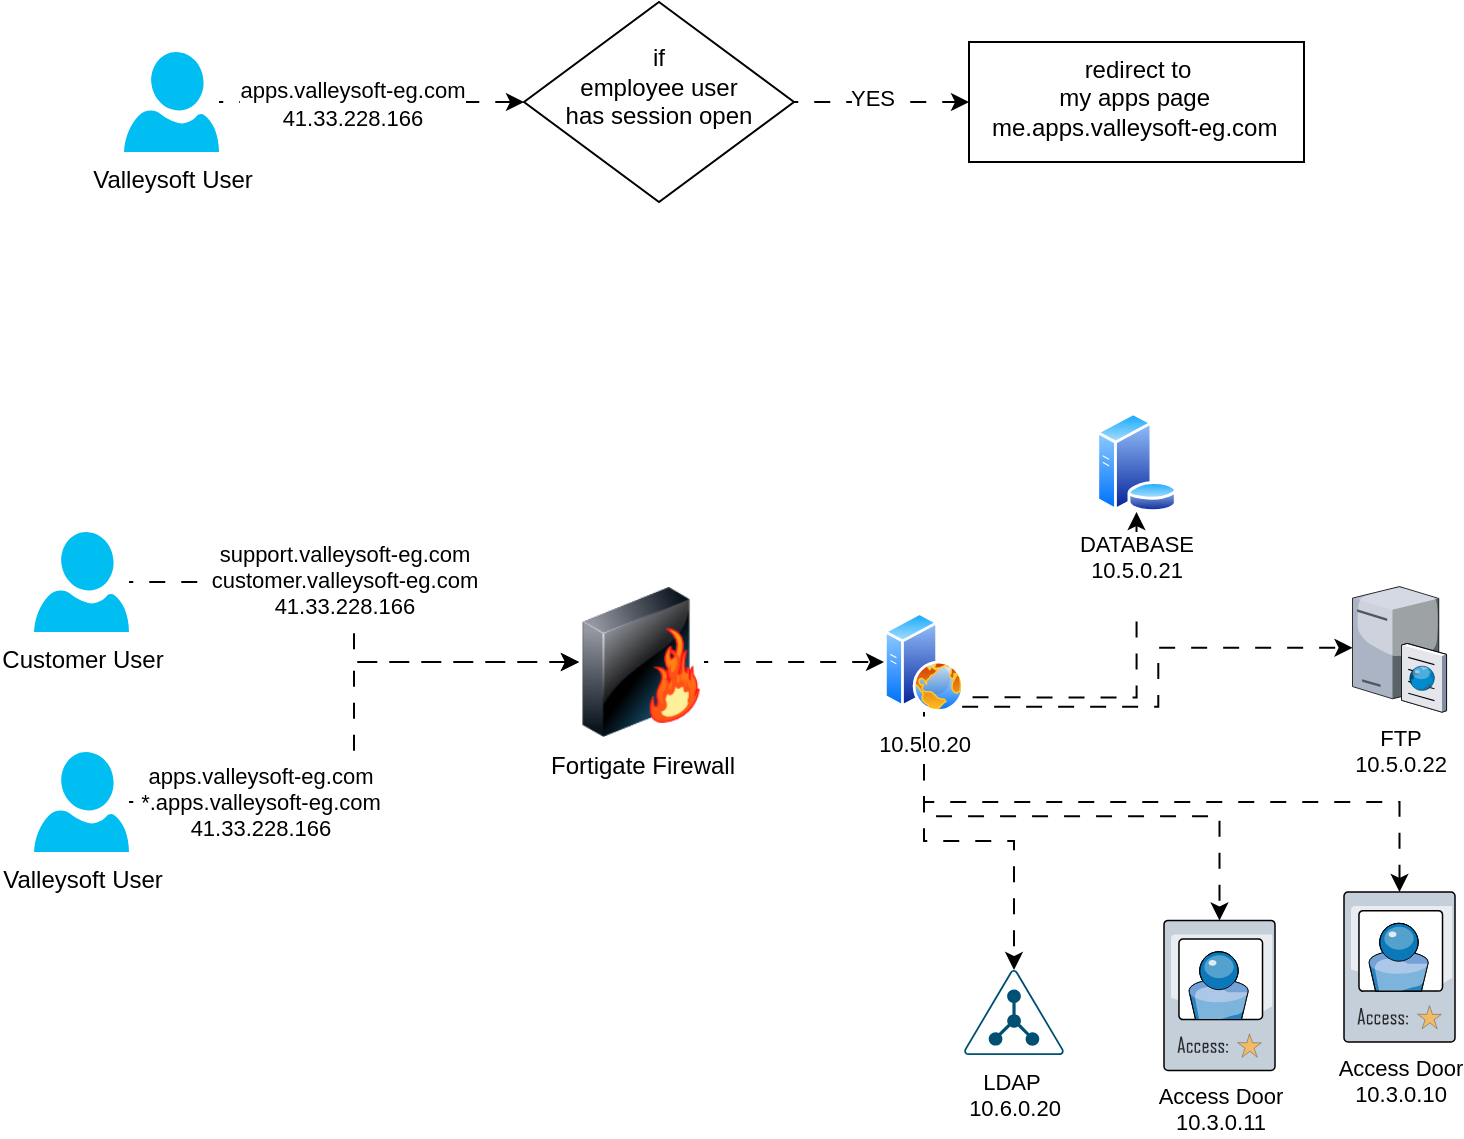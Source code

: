 <mxfile version="24.5.3" type="device">
  <diagram name="Page-1" id="883aSJwAEPgV90TFdiw_">
    <mxGraphModel dx="1434" dy="836" grid="0" gridSize="10" guides="1" tooltips="1" connect="1" arrows="1" fold="1" page="1" pageScale="1" pageWidth="850" pageHeight="1100" math="0" shadow="0">
      <root>
        <mxCell id="0" />
        <mxCell id="1" parent="0" />
        <mxCell id="xrFIEtf_1X3aFl5OK7Y_-7" value="" style="edgeStyle=orthogonalEdgeStyle;rounded=0;orthogonalLoop=1;jettySize=auto;html=1;flowAnimation=1;entryX=0;entryY=0.5;entryDx=0;entryDy=0;" parent="1" source="xrFIEtf_1X3aFl5OK7Y_-3" target="xrFIEtf_1X3aFl5OK7Y_-11" edge="1">
          <mxGeometry relative="1" as="geometry">
            <mxPoint x="350" y="95" as="targetPoint" />
          </mxGeometry>
        </mxCell>
        <mxCell id="xrFIEtf_1X3aFl5OK7Y_-8" value="apps.valleysoft-eg.com&lt;br&gt;41.33.228.166" style="edgeLabel;html=1;align=center;verticalAlign=middle;resizable=0;points=[];fontFamily=Helvetica;fontSize=11;fontColor=default;labelBackgroundColor=default;" parent="xrFIEtf_1X3aFl5OK7Y_-7" vertex="1" connectable="0">
          <mxGeometry x="-0.141" y="-1" relative="1" as="geometry">
            <mxPoint x="1" as="offset" />
          </mxGeometry>
        </mxCell>
        <mxCell id="xrFIEtf_1X3aFl5OK7Y_-3" value="Valleysoft User" style="verticalLabelPosition=bottom;html=1;verticalAlign=top;align=center;strokeColor=none;fillColor=#00BEF2;shape=mxgraph.azure.user;" parent="1" vertex="1">
          <mxGeometry x="70" y="70" width="47.5" height="50" as="geometry" />
        </mxCell>
        <mxCell id="xrFIEtf_1X3aFl5OK7Y_-13" value="" style="edgeStyle=orthogonalEdgeStyle;rounded=0;orthogonalLoop=1;jettySize=auto;html=1;strokeColor=default;align=center;verticalAlign=middle;fontFamily=Helvetica;fontSize=11;fontColor=default;labelBackgroundColor=default;endArrow=classic;flowAnimation=1;" parent="1" source="xrFIEtf_1X3aFl5OK7Y_-11" target="xrFIEtf_1X3aFl5OK7Y_-12" edge="1">
          <mxGeometry relative="1" as="geometry" />
        </mxCell>
        <mxCell id="xrFIEtf_1X3aFl5OK7Y_-14" value="YES" style="edgeLabel;html=1;align=center;verticalAlign=middle;resizable=0;points=[];fontFamily=Helvetica;fontSize=11;fontColor=default;labelBackgroundColor=default;" parent="xrFIEtf_1X3aFl5OK7Y_-13" vertex="1" connectable="0">
          <mxGeometry x="-0.109" y="2" relative="1" as="geometry">
            <mxPoint as="offset" />
          </mxGeometry>
        </mxCell>
        <mxCell id="xrFIEtf_1X3aFl5OK7Y_-11" value="&lt;div&gt;&lt;br&gt;&lt;/div&gt;&lt;div&gt;if &lt;br&gt;employee user &lt;br&gt;has session open&lt;br&gt;&lt;/div&gt;" style="rhombus;whiteSpace=wrap;html=1;verticalAlign=top;" parent="1" vertex="1">
          <mxGeometry x="270" y="45" width="135" height="100" as="geometry" />
        </mxCell>
        <mxCell id="xrFIEtf_1X3aFl5OK7Y_-12" value="redirect to&lt;br&gt;my apps page&amp;nbsp;&lt;br&gt;me.apps.valleysoft-eg.com&amp;nbsp;" style="whiteSpace=wrap;html=1;verticalAlign=top;" parent="1" vertex="1">
          <mxGeometry x="492.5" y="65" width="167.5" height="60" as="geometry" />
        </mxCell>
        <mxCell id="xrFIEtf_1X3aFl5OK7Y_-19" value="" style="edgeStyle=orthogonalEdgeStyle;rounded=0;orthogonalLoop=1;jettySize=auto;html=1;strokeColor=default;align=center;verticalAlign=middle;fontFamily=Helvetica;fontSize=11;fontColor=default;labelBackgroundColor=default;endArrow=classic;flowAnimation=1;entryX=0;entryY=0.5;entryDx=0;entryDy=0;" parent="1" source="xrFIEtf_1X3aFl5OK7Y_-15" target="Oc1wXHW2v16r9d5xWAz0-1" edge="1">
          <mxGeometry relative="1" as="geometry">
            <mxPoint x="440" y="375" as="targetPoint" />
          </mxGeometry>
        </mxCell>
        <mxCell id="xrFIEtf_1X3aFl5OK7Y_-20" value="support.valleysoft-eg.com&lt;br&gt;customer.valleysoft-eg.com&lt;br&gt;41.33.228.166" style="edgeLabel;html=1;align=center;verticalAlign=middle;resizable=0;points=[];fontFamily=Helvetica;fontSize=11;fontColor=default;labelBackgroundColor=default;" parent="xrFIEtf_1X3aFl5OK7Y_-19" vertex="1" connectable="0">
          <mxGeometry x="-0.193" y="1" relative="1" as="geometry">
            <mxPoint as="offset" />
          </mxGeometry>
        </mxCell>
        <mxCell id="xrFIEtf_1X3aFl5OK7Y_-15" value="Customer User" style="verticalLabelPosition=bottom;html=1;verticalAlign=top;align=center;strokeColor=none;fillColor=#00BEF2;shape=mxgraph.azure.user;" parent="1" vertex="1">
          <mxGeometry x="25" y="310" width="47.5" height="50" as="geometry" />
        </mxCell>
        <mxCell id="xrFIEtf_1X3aFl5OK7Y_-23" style="edgeStyle=orthogonalEdgeStyle;rounded=0;orthogonalLoop=1;jettySize=auto;html=1;exitX=1;exitY=1;exitDx=0;exitDy=0;entryX=0.5;entryY=1;entryDx=0;entryDy=0;strokeColor=default;align=center;verticalAlign=middle;fontFamily=Helvetica;fontSize=11;fontColor=default;labelBackgroundColor=default;endArrow=classic;flowAnimation=1;" parent="1" source="xrFIEtf_1X3aFl5OK7Y_-21" target="xrFIEtf_1X3aFl5OK7Y_-22" edge="1">
          <mxGeometry relative="1" as="geometry" />
        </mxCell>
        <mxCell id="xrFIEtf_1X3aFl5OK7Y_-25" style="edgeStyle=orthogonalEdgeStyle;rounded=0;orthogonalLoop=1;jettySize=auto;html=1;exitX=0.75;exitY=1;exitDx=0;exitDy=0;strokeColor=default;align=center;verticalAlign=middle;fontFamily=Helvetica;fontSize=11;fontColor=default;labelBackgroundColor=default;endArrow=classic;flowAnimation=1;" parent="1" source="xrFIEtf_1X3aFl5OK7Y_-21" target="xrFIEtf_1X3aFl5OK7Y_-24" edge="1">
          <mxGeometry relative="1" as="geometry" />
        </mxCell>
        <mxCell id="xrFIEtf_1X3aFl5OK7Y_-30" style="edgeStyle=orthogonalEdgeStyle;rounded=0;orthogonalLoop=1;jettySize=auto;html=1;exitX=0.5;exitY=1;exitDx=0;exitDy=0;strokeColor=default;align=center;verticalAlign=middle;fontFamily=Helvetica;fontSize=11;fontColor=default;labelBackgroundColor=default;endArrow=classic;flowAnimation=1;" parent="1" source="xrFIEtf_1X3aFl5OK7Y_-21" target="xrFIEtf_1X3aFl5OK7Y_-29" edge="1">
          <mxGeometry relative="1" as="geometry" />
        </mxCell>
        <mxCell id="xrFIEtf_1X3aFl5OK7Y_-32" style="edgeStyle=orthogonalEdgeStyle;rounded=0;orthogonalLoop=1;jettySize=auto;html=1;exitX=0.5;exitY=1;exitDx=0;exitDy=0;strokeColor=default;align=center;verticalAlign=middle;fontFamily=Helvetica;fontSize=11;fontColor=default;labelBackgroundColor=default;endArrow=classic;flowAnimation=1;" parent="1" source="xrFIEtf_1X3aFl5OK7Y_-21" target="xrFIEtf_1X3aFl5OK7Y_-31" edge="1">
          <mxGeometry relative="1" as="geometry" />
        </mxCell>
        <mxCell id="xrFIEtf_1X3aFl5OK7Y_-21" value="10.5.0.20" style="image;aspect=fixed;perimeter=ellipsePerimeter;html=1;align=center;shadow=0;dashed=0;spacingTop=3;image=img/lib/active_directory/web_server.svg;fontFamily=Helvetica;fontSize=11;fontColor=default;labelBackgroundColor=default;" parent="1" vertex="1">
          <mxGeometry x="450" y="350" width="40" height="50" as="geometry" />
        </mxCell>
        <mxCell id="xrFIEtf_1X3aFl5OK7Y_-22" value="DATABASE&lt;br&gt;10.5.0.21&lt;div&gt;&lt;br&gt;&lt;/div&gt;" style="image;aspect=fixed;perimeter=ellipsePerimeter;html=1;align=center;shadow=0;dashed=0;spacingTop=3;image=img/lib/active_directory/database_server.svg;fontFamily=Helvetica;fontSize=11;fontColor=default;labelBackgroundColor=default;" parent="1" vertex="1">
          <mxGeometry x="555.75" y="250" width="41" height="50" as="geometry" />
        </mxCell>
        <mxCell id="xrFIEtf_1X3aFl5OK7Y_-24" value="FTP&lt;br&gt;10.5.0.22" style="verticalLabelPosition=bottom;sketch=0;aspect=fixed;html=1;verticalAlign=top;strokeColor=none;align=center;outlineConnect=0;shape=mxgraph.citrix.ftp_server;fontFamily=Helvetica;fontSize=11;fontColor=default;labelBackgroundColor=default;" parent="1" vertex="1">
          <mxGeometry x="684.25" y="335.79" width="47" height="64.21" as="geometry" />
        </mxCell>
        <mxCell id="xrFIEtf_1X3aFl5OK7Y_-27" style="edgeStyle=orthogonalEdgeStyle;rounded=0;orthogonalLoop=1;jettySize=auto;html=1;entryX=0;entryY=0.5;entryDx=0;entryDy=0;strokeColor=default;align=center;verticalAlign=middle;fontFamily=Helvetica;fontSize=11;fontColor=default;labelBackgroundColor=default;endArrow=classic;flowAnimation=1;" parent="1" source="xrFIEtf_1X3aFl5OK7Y_-26" target="Oc1wXHW2v16r9d5xWAz0-1" edge="1">
          <mxGeometry relative="1" as="geometry" />
        </mxCell>
        <mxCell id="xrFIEtf_1X3aFl5OK7Y_-28" value="apps.valleysoft-eg.com&lt;br&gt;*.apps.valleysoft-eg.com&lt;br&gt;41.33.228.166" style="edgeLabel;html=1;align=center;verticalAlign=middle;resizable=0;points=[];fontFamily=Helvetica;fontSize=11;fontColor=default;labelBackgroundColor=default;" parent="xrFIEtf_1X3aFl5OK7Y_-27" vertex="1" connectable="0">
          <mxGeometry x="-0.563" relative="1" as="geometry">
            <mxPoint x="1" as="offset" />
          </mxGeometry>
        </mxCell>
        <mxCell id="xrFIEtf_1X3aFl5OK7Y_-26" value="Valleysoft User" style="verticalLabelPosition=bottom;html=1;verticalAlign=top;align=center;strokeColor=none;fillColor=#00BEF2;shape=mxgraph.azure.user;" parent="1" vertex="1">
          <mxGeometry x="25" y="420" width="47.5" height="50" as="geometry" />
        </mxCell>
        <mxCell id="xrFIEtf_1X3aFl5OK7Y_-29" value="Access Door&lt;br&gt;10.3.0.10" style="verticalLabelPosition=bottom;sketch=0;aspect=fixed;html=1;verticalAlign=top;strokeColor=none;align=center;outlineConnect=0;shape=mxgraph.citrix.access_card;fontFamily=Helvetica;fontSize=11;fontColor=default;labelBackgroundColor=default;" parent="1" vertex="1">
          <mxGeometry x="680" y="490" width="55.5" height="75" as="geometry" />
        </mxCell>
        <mxCell id="xrFIEtf_1X3aFl5OK7Y_-31" value="Access Door&lt;br&gt;10.3.0.11" style="verticalLabelPosition=bottom;sketch=0;aspect=fixed;html=1;verticalAlign=top;strokeColor=none;align=center;outlineConnect=0;shape=mxgraph.citrix.access_card;fontFamily=Helvetica;fontSize=11;fontColor=default;labelBackgroundColor=default;" parent="1" vertex="1">
          <mxGeometry x="590" y="504.21" width="55.5" height="75" as="geometry" />
        </mxCell>
        <mxCell id="xrFIEtf_1X3aFl5OK7Y_-33" value="LDAP&amp;nbsp;&lt;br&gt;10.6.0.20" style="points=[[0.5,0,0],[0.765,0.48,0],[0.99,0.98,0],[0.5,1,0],[0.01,0.98,0],[0.235,0.48,0]];verticalLabelPosition=bottom;sketch=0;html=1;verticalAlign=top;aspect=fixed;align=center;pointerEvents=1;shape=mxgraph.cisco19.ldap;fillColor=#005073;strokeColor=none;fontFamily=Helvetica;fontSize=11;fontColor=default;labelBackgroundColor=default;" parent="1" vertex="1">
          <mxGeometry x="490" y="529" width="50" height="42.5" as="geometry" />
        </mxCell>
        <mxCell id="xrFIEtf_1X3aFl5OK7Y_-34" style="edgeStyle=orthogonalEdgeStyle;rounded=0;orthogonalLoop=1;jettySize=auto;html=1;exitX=0.5;exitY=1;exitDx=0;exitDy=0;entryX=0.5;entryY=0;entryDx=0;entryDy=0;entryPerimeter=0;strokeColor=default;align=center;verticalAlign=middle;fontFamily=Helvetica;fontSize=11;fontColor=default;labelBackgroundColor=default;endArrow=classic;flowAnimation=1;" parent="1" source="xrFIEtf_1X3aFl5OK7Y_-21" target="xrFIEtf_1X3aFl5OK7Y_-33" edge="1">
          <mxGeometry relative="1" as="geometry" />
        </mxCell>
        <mxCell id="Oc1wXHW2v16r9d5xWAz0-2" value="" style="edgeStyle=orthogonalEdgeStyle;rounded=0;orthogonalLoop=1;jettySize=auto;html=1;flowAnimation=1;" edge="1" parent="1" source="Oc1wXHW2v16r9d5xWAz0-1" target="xrFIEtf_1X3aFl5OK7Y_-21">
          <mxGeometry relative="1" as="geometry" />
        </mxCell>
        <mxCell id="Oc1wXHW2v16r9d5xWAz0-1" value="Fortigate Firewall" style="image;html=1;image=img/lib/clip_art/networking/Firewall-page1_128x128.png" vertex="1" parent="1">
          <mxGeometry x="297.5" y="337.5" width="62.5" height="75" as="geometry" />
        </mxCell>
      </root>
    </mxGraphModel>
  </diagram>
</mxfile>

